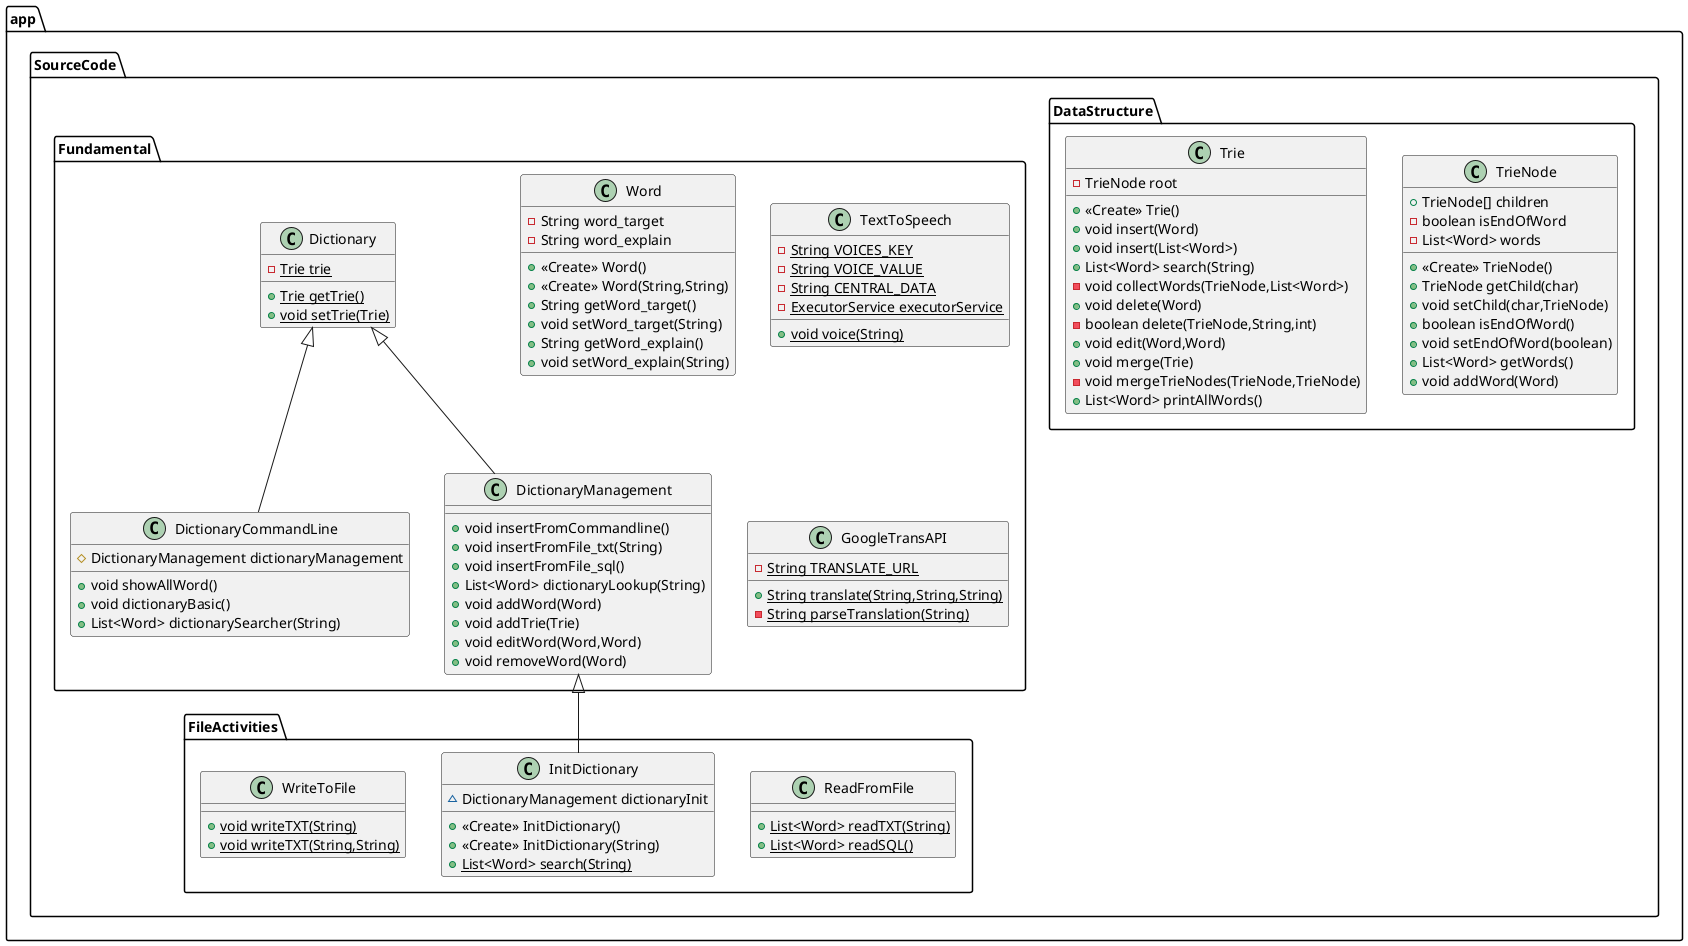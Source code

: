 @startuml
class app.SourceCode.DataStructure.TrieNode {
+ TrieNode[] children
- boolean isEndOfWord
- List<Word> words
+ <<Create>> TrieNode()
+ TrieNode getChild(char)
+ void setChild(char,TrieNode)
+ boolean isEndOfWord()
+ void setEndOfWord(boolean)
+ List<Word> getWords()
+ void addWord(Word)
}


class app.SourceCode.Fundamental.Dictionary {
- {static} Trie trie
+ {static} Trie getTrie()
+ {static} void setTrie(Trie)
}


class app.SourceCode.FileActivities.ReadFromFile {
+ {static} List<Word> readTXT(String)
+ {static} List<Word> readSQL()
}

class app.SourceCode.Fundamental.Word {
- String word_target
- String word_explain
+ <<Create>> Word()
+ <<Create>> Word(String,String)
+ String getWord_target()
+ void setWord_target(String)
+ String getWord_explain()
+ void setWord_explain(String)
}


class app.SourceCode.Fundamental.TextToSpeech {
- {static} String VOICES_KEY
- {static} String VOICE_VALUE
- {static} String CENTRAL_DATA
- {static} ExecutorService executorService
+ {static} void voice(String)
}


class app.SourceCode.FileActivities.InitDictionary {
~ DictionaryManagement dictionaryInit
+ <<Create>> InitDictionary()
+ <<Create>> InitDictionary(String)
+ {static} List<Word> search(String)
}


class app.SourceCode.FileActivities.WriteToFile {
+ {static} void writeTXT(String)
+ {static} void writeTXT(String,String)
}

class app.SourceCode.Fundamental.DictionaryCommandLine {
# DictionaryManagement dictionaryManagement
+ void showAllWord()
+ void dictionaryBasic()
+ List<Word> dictionarySearcher(String)
}


class app.SourceCode.Fundamental.GoogleTransAPI {
- {static} String TRANSLATE_URL
+ {static} String translate(String,String,String)
- {static} String parseTranslation(String)
}


class app.SourceCode.Fundamental.DictionaryManagement {
+ void insertFromCommandline()
+ void insertFromFile_txt(String)
+ void insertFromFile_sql()
+ List<Word> dictionaryLookup(String)
+ void addWord(Word)
+ void addTrie(Trie)
+ void editWord(Word,Word)
+ void removeWord(Word)
}

class app.SourceCode.DataStructure.Trie {
- TrieNode root
+ <<Create>> Trie()
+ void insert(Word)
+ void insert(List<Word>)
+ List<Word> search(String)
- void collectWords(TrieNode,List<Word>)
+ void delete(Word)
- boolean delete(TrieNode,String,int)
+ void edit(Word,Word)
+ void merge(Trie)
- void mergeTrieNodes(TrieNode,TrieNode)
+ List<Word> printAllWords()
}




app.SourceCode.Fundamental.DictionaryManagement <|-- app.SourceCode.FileActivities.InitDictionary
app.SourceCode.Fundamental.Dictionary <|-- app.SourceCode.Fundamental.DictionaryCommandLine
app.SourceCode.Fundamental.Dictionary <|-- app.SourceCode.Fundamental.DictionaryManagement
@enduml
